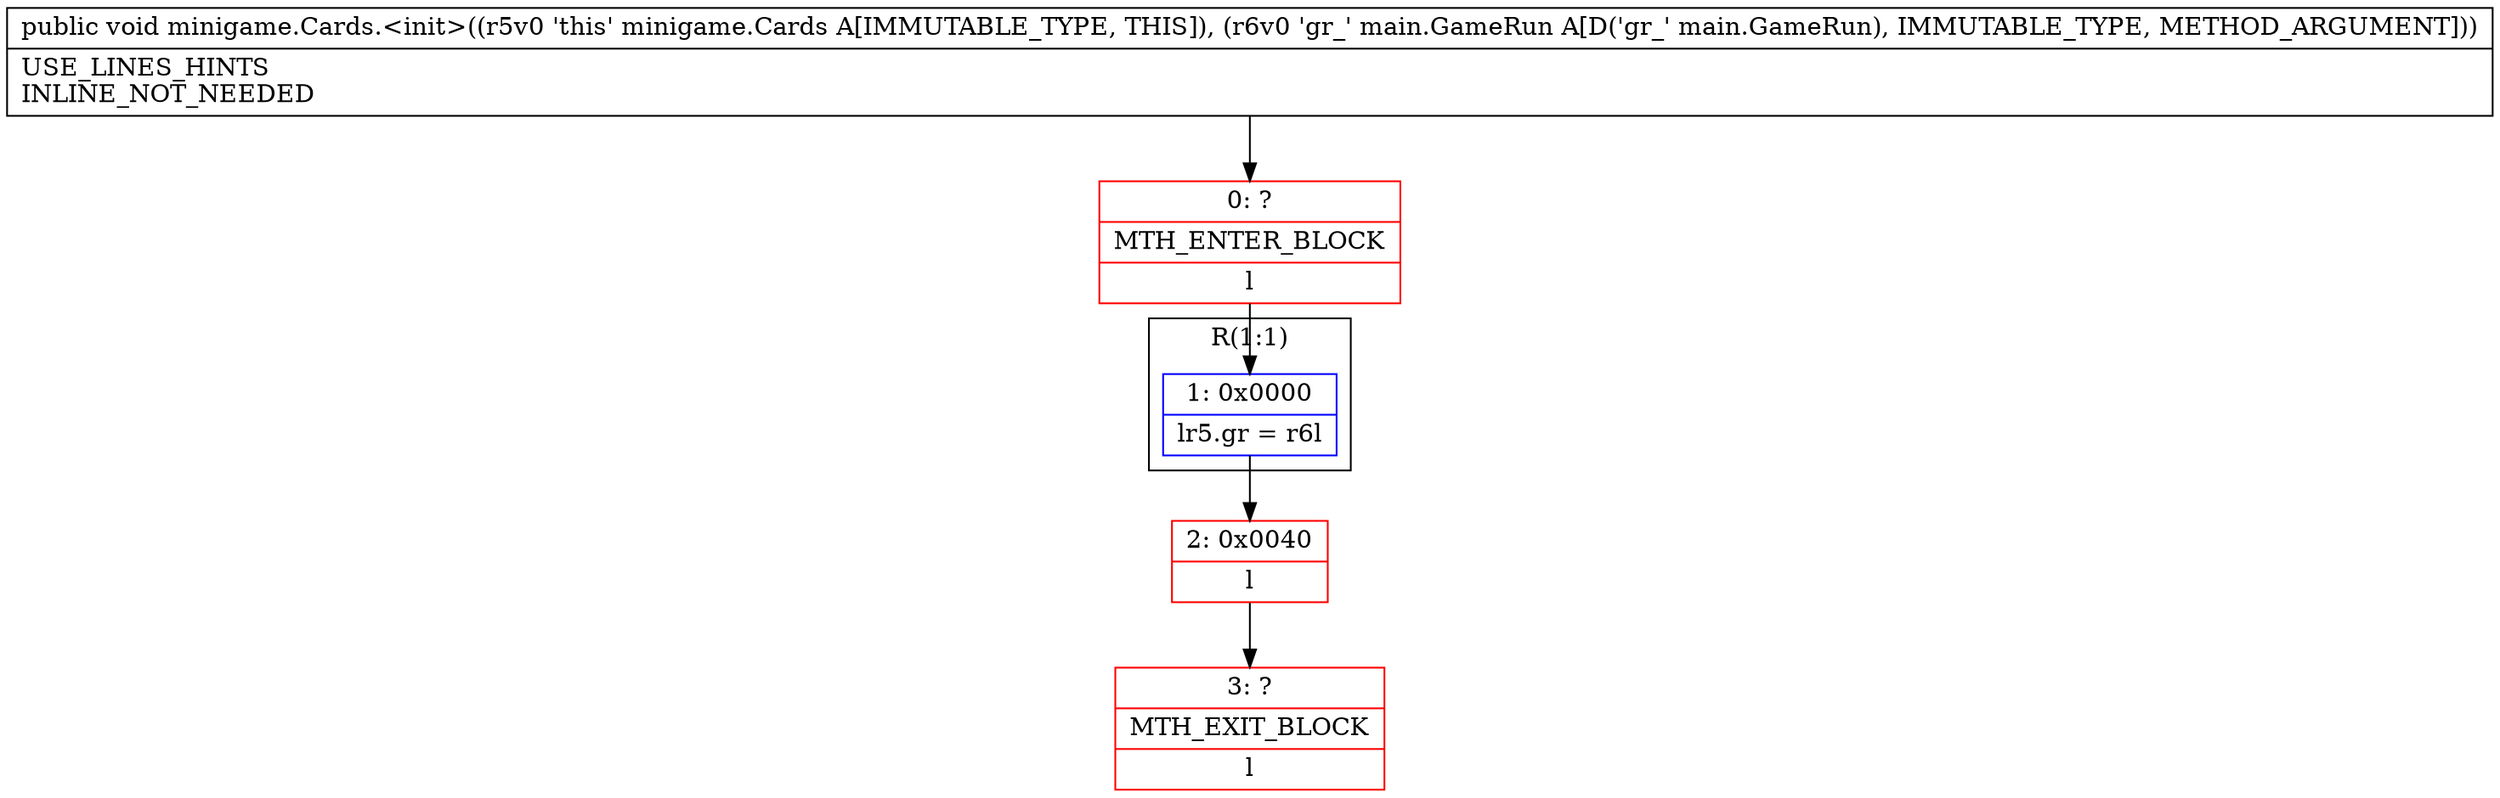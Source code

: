 digraph "CFG forminigame.Cards.\<init\>(Lmain\/GameRun;)V" {
subgraph cluster_Region_412742689 {
label = "R(1:1)";
node [shape=record,color=blue];
Node_1 [shape=record,label="{1\:\ 0x0000|lr5.gr = r6l}"];
}
Node_0 [shape=record,color=red,label="{0\:\ ?|MTH_ENTER_BLOCK\l|l}"];
Node_2 [shape=record,color=red,label="{2\:\ 0x0040|l}"];
Node_3 [shape=record,color=red,label="{3\:\ ?|MTH_EXIT_BLOCK\l|l}"];
MethodNode[shape=record,label="{public void minigame.Cards.\<init\>((r5v0 'this' minigame.Cards A[IMMUTABLE_TYPE, THIS]), (r6v0 'gr_' main.GameRun A[D('gr_' main.GameRun), IMMUTABLE_TYPE, METHOD_ARGUMENT]))  | USE_LINES_HINTS\lINLINE_NOT_NEEDED\l}"];
MethodNode -> Node_0;
Node_1 -> Node_2;
Node_0 -> Node_1;
Node_2 -> Node_3;
}

